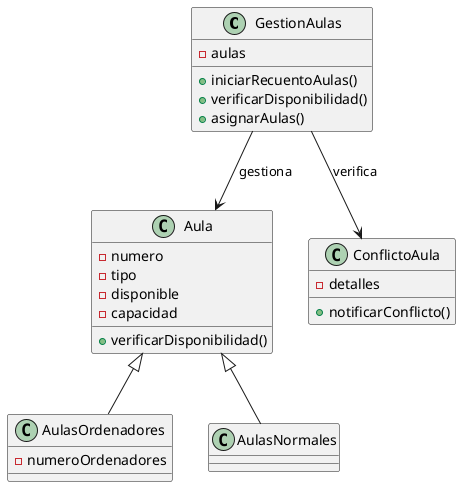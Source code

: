 @startuml

class GestionAulas {
    - aulas 
    + iniciarRecuentoAulas()
    + verificarDisponibilidad()
    + asignarAulas()
}

class Aula {
    - numero
    - tipo
    - disponible
    - capacidad
    + verificarDisponibilidad()
}

class AulasOrdenadores {
    - numeroOrdenadores
}

class AulasNormales {
}

class ConflictoAula {
    - detalles
    + notificarConflicto()
}

GestionAulas --> Aula : gestiona
Aula <|-- AulasOrdenadores
Aula <|-- AulasNormales
GestionAulas --> ConflictoAula : verifica

@enduml
